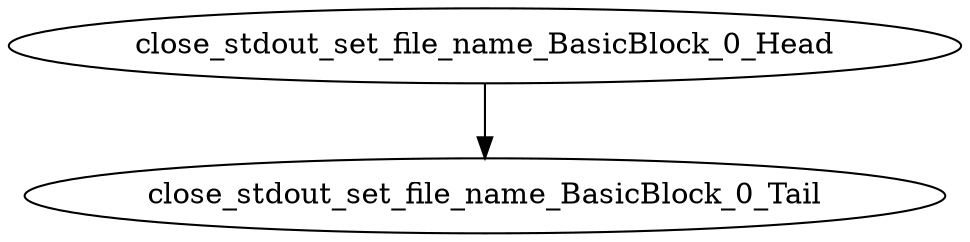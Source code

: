 digraph G {
    "close_stdout_set_file_name_BasicBlock_0_Head" -> "close_stdout_set_file_name_BasicBlock_0_Tail"
}
